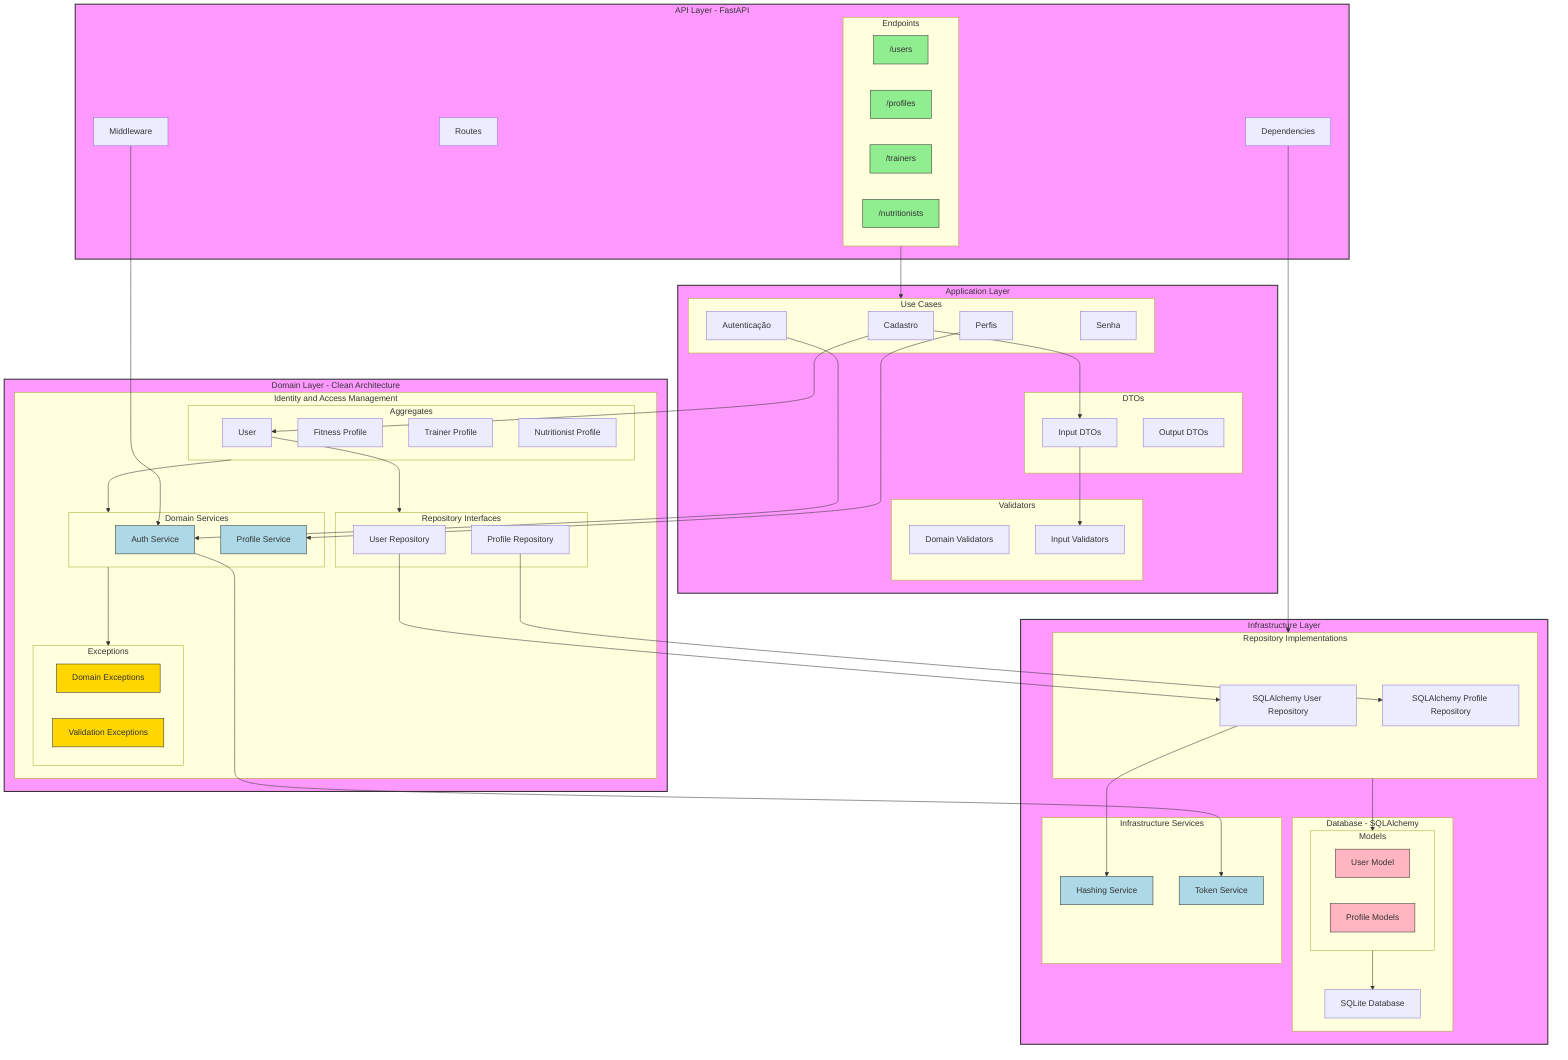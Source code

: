 flowchart TB
    %% Definição das camadas principais
    subgraph API["API Layer - FastAPI"]
        direction TB
        R["Routes"]
        D["Dependencies"]
        M["Middleware"]
        subgraph EP["Endpoints"]
            direction LR
            EP_U["/users"]
            EP_P["/profiles"]
            EP_T["/trainers"]
            EP_N["/nutritionists"]
        end
    end

    subgraph APP["Application Layer"]
        direction TB
        subgraph UC["Use Cases"]
            direction LR
            UC_C["Cadastro"]
            UC_A["Autenticação"]
            UC_P["Perfis"]
            UC_S["Senha"]
        end
        subgraph DTO["DTOs"]
            direction LR
            DTO_I["Input DTOs"]
            DTO_O["Output DTOs"]
        end
        subgraph VAL["Validators"]
            direction LR
            V_D["Domain Validators"]
            V_I["Input Validators"]
        end
    end

    subgraph DOMAIN["Domain Layer - Clean Architecture"]
        direction TB
        subgraph IAM["Identity and Access Management"]
            direction TB
            subgraph AGG["Aggregates"]
                direction LR
                U["User"]
                FP["Fitness Profile"]
                TP["Trainer Profile"]
                NP["Nutritionist Profile"]
            end
            subgraph SER["Domain Services"]
                direction LR
                AS["Auth Service"]
                PS["Profile Service"]
            end
            subgraph EXC["Exceptions"]
                direction LR
                DE["Domain Exceptions"]
                VE["Validation Exceptions"]
            end
            subgraph REP_I["Repository Interfaces"]
                direction LR
                UR_I["User Repository"]
                PR_I["Profile Repository"]
            end
        end
    end

    subgraph INFRA["Infrastructure Layer"]
        direction TB
        subgraph DB["Database - SQLAlchemy"]
            direction TB
            SDB["SQLite Database"]
            subgraph MOD["Models"]
                direction LR
                UM["User Model"]
                PM["Profile Models"]
            end
        end
        subgraph REPO["Repository Implementations"]
            direction LR
            UR["SQLAlchemy User Repository"]
            PR["SQLAlchemy Profile Repository"]
        end
        subgraph SERV["Infrastructure Services"]
            direction LR
            HS["Hashing Service"]
            TS["Token Service"]
        end
    end

    %% Conexões entre componentes
    EP --> UC
    D --> REPO
    M --> AS
    UC_C --> DTO_I
    UC_C --> U
    UC_A --> AS
    UC_P --> PS
    DTO_I --> V_I
    U --> REP_I
    AGG --> SER
    SER --> EXC
    UR_I --> UR
    PR_I --> PR
    REPO --> MOD
    MOD --> SDB
    UR --> HS
    AS --> TS

    %% Estilo dos componentes
    classDef layer fill:#f9f,stroke:#333,stroke-width:2px
    classDef endpoint fill:#90EE90,stroke:#333
    classDef service fill:#ADD8E6,stroke:#333
    classDef model fill:#FFB6C1,stroke:#333
    classDef exception fill:#FFD700,stroke:#333

    class API,APP,DOMAIN,INFRA layer
    class EP_U,EP_P,EP_T,EP_N endpoint
    class AS,PS,HS,TS service
    class UM,PM model
    class DE,VE exception